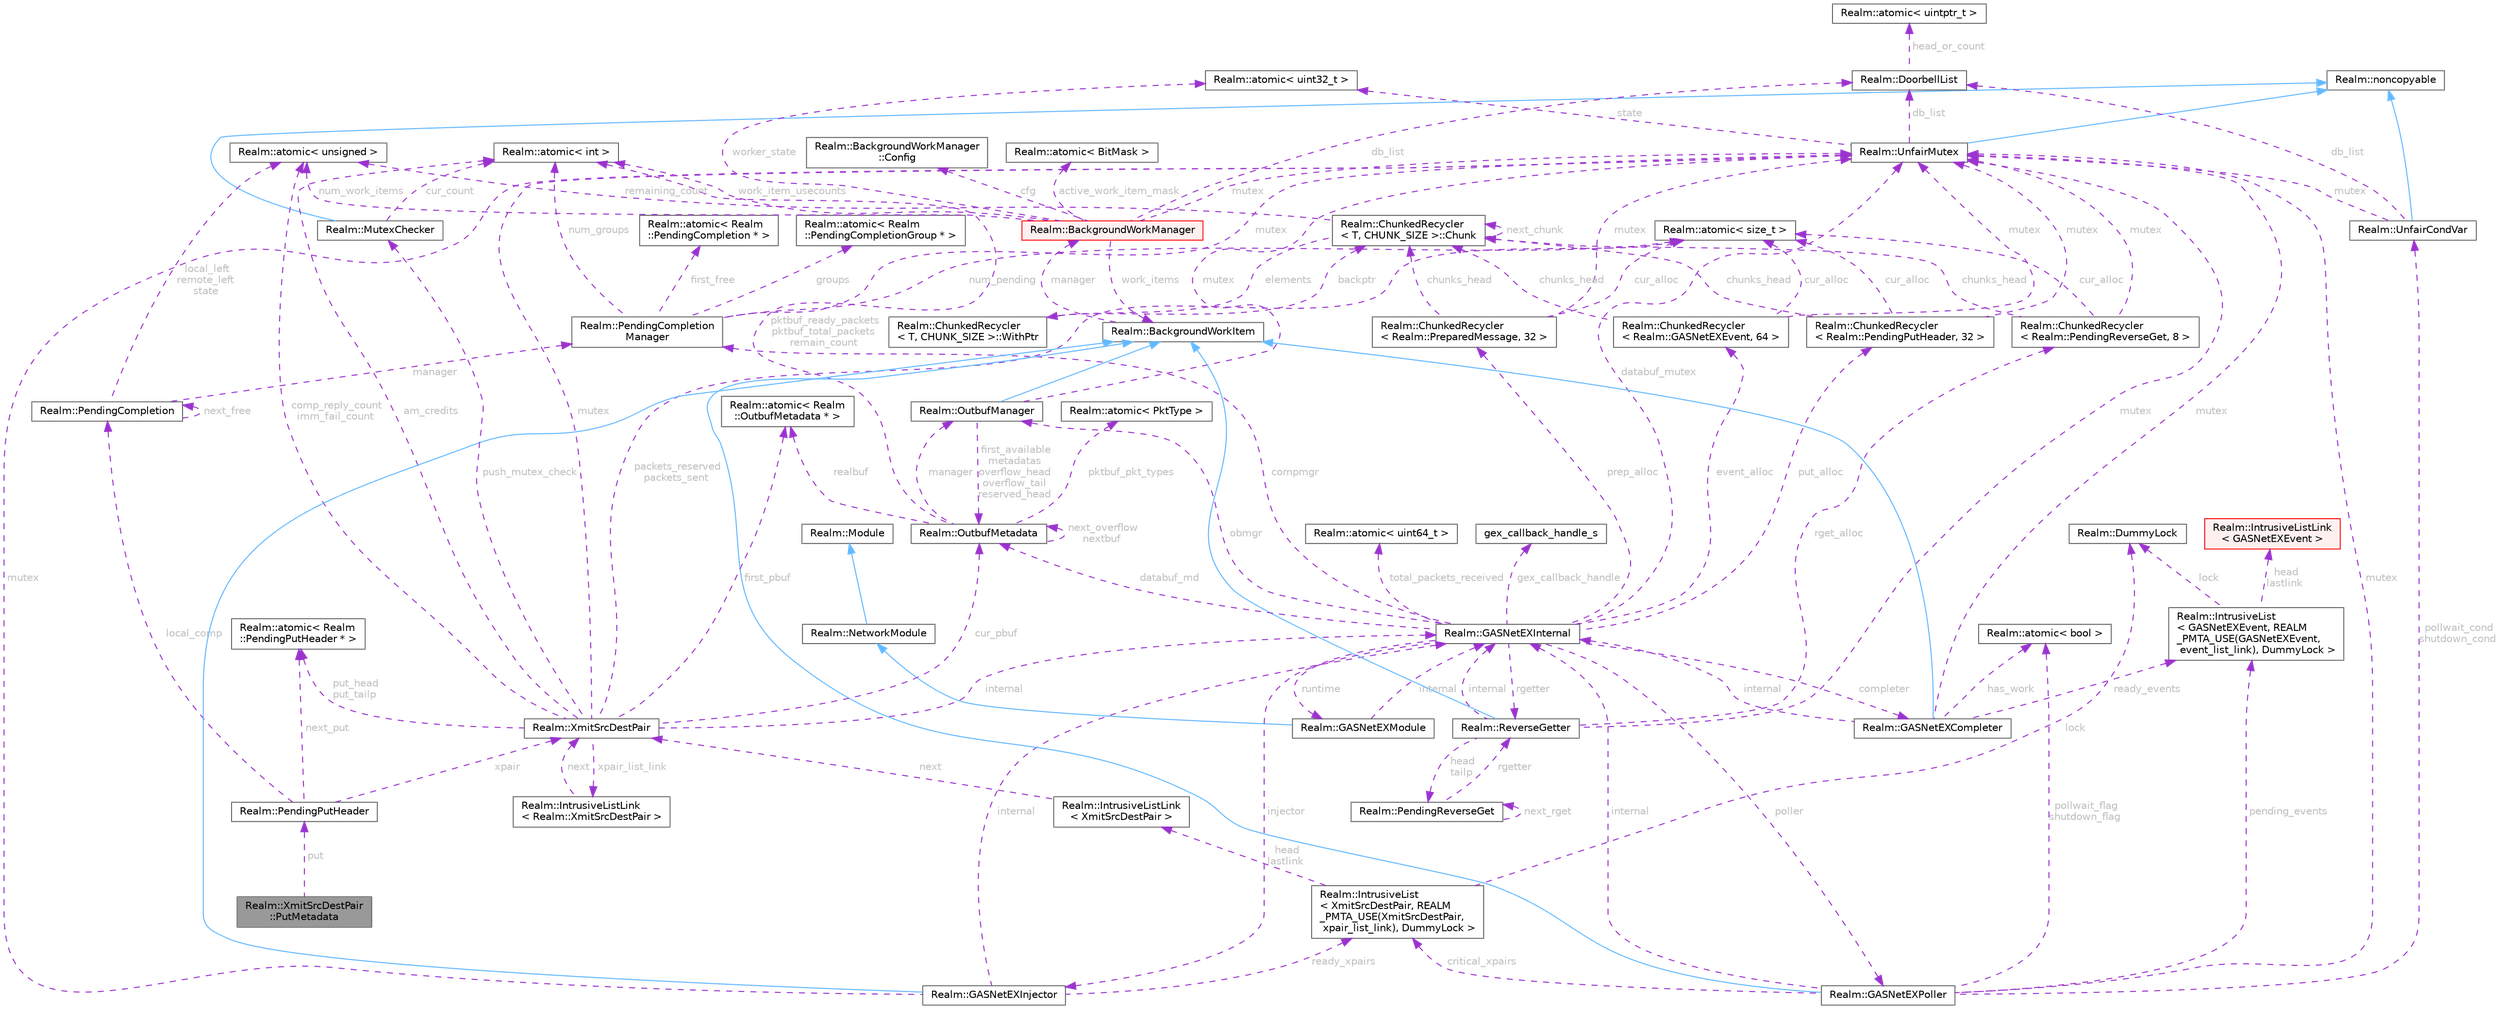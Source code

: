 digraph "Realm::XmitSrcDestPair::PutMetadata"
{
 // LATEX_PDF_SIZE
  bgcolor="transparent";
  edge [fontname=Helvetica,fontsize=10,labelfontname=Helvetica,labelfontsize=10];
  node [fontname=Helvetica,fontsize=10,shape=box,height=0.2,width=0.4];
  Node1 [id="Node000001",label="Realm::XmitSrcDestPair\l::PutMetadata",height=0.2,width=0.4,color="gray40", fillcolor="grey60", style="filled", fontcolor="black",tooltip=" "];
  Node2 -> Node1 [id="edge1_Node000001_Node000002",dir="back",color="darkorchid3",style="dashed",tooltip=" ",label=" put",fontcolor="grey" ];
  Node2 [id="Node000002",label="Realm::PendingPutHeader",height=0.2,width=0.4,color="gray40", fillcolor="white", style="filled",URL="$structRealm_1_1PendingPutHeader.html",tooltip=" "];
  Node3 -> Node2 [id="edge2_Node000002_Node000003",dir="back",color="darkorchid3",style="dashed",tooltip=" ",label=" local_comp",fontcolor="grey" ];
  Node3 [id="Node000003",label="Realm::PendingCompletion",height=0.2,width=0.4,color="gray40", fillcolor="white", style="filled",URL="$classRealm_1_1PendingCompletion.html",tooltip=" "];
  Node3 -> Node3 [id="edge3_Node000003_Node000003",dir="back",color="darkorchid3",style="dashed",tooltip=" ",label=" next_free",fontcolor="grey" ];
  Node4 -> Node3 [id="edge4_Node000003_Node000004",dir="back",color="darkorchid3",style="dashed",tooltip=" ",label=" manager",fontcolor="grey" ];
  Node4 [id="Node000004",label="Realm::PendingCompletion\lManager",height=0.2,width=0.4,color="gray40", fillcolor="white", style="filled",URL="$classRealm_1_1PendingCompletionManager.html",tooltip=" "];
  Node5 -> Node4 [id="edge5_Node000004_Node000005",dir="back",color="darkorchid3",style="dashed",tooltip=" ",label=" mutex",fontcolor="grey" ];
  Node5 [id="Node000005",label="Realm::UnfairMutex",height=0.2,width=0.4,color="gray40", fillcolor="white", style="filled",URL="$classRealm_1_1UnfairMutex.html",tooltip=" "];
  Node6 -> Node5 [id="edge6_Node000005_Node000006",dir="back",color="steelblue1",style="solid",tooltip=" "];
  Node6 [id="Node000006",label="Realm::noncopyable",height=0.2,width=0.4,color="gray40", fillcolor="white", style="filled",URL="$classRealm_1_1noncopyable.html",tooltip=" "];
  Node7 -> Node5 [id="edge7_Node000005_Node000007",dir="back",color="darkorchid3",style="dashed",tooltip=" ",label=" state",fontcolor="grey" ];
  Node7 [id="Node000007",label="Realm::atomic\< uint32_t \>",height=0.2,width=0.4,color="gray40", fillcolor="white", style="filled",URL="$classRealm_1_1atomic.html",tooltip=" "];
  Node8 -> Node5 [id="edge8_Node000005_Node000008",dir="back",color="darkorchid3",style="dashed",tooltip=" ",label=" db_list",fontcolor="grey" ];
  Node8 [id="Node000008",label="Realm::DoorbellList",height=0.2,width=0.4,color="gray40", fillcolor="white", style="filled",URL="$classRealm_1_1DoorbellList.html",tooltip=" "];
  Node9 -> Node8 [id="edge9_Node000008_Node000009",dir="back",color="darkorchid3",style="dashed",tooltip=" ",label=" head_or_count",fontcolor="grey" ];
  Node9 [id="Node000009",label="Realm::atomic\< uintptr_t \>",height=0.2,width=0.4,color="gray40", fillcolor="white", style="filled",URL="$classRealm_1_1atomic.html",tooltip=" "];
  Node10 -> Node4 [id="edge10_Node000004_Node000010",dir="back",color="darkorchid3",style="dashed",tooltip=" ",label=" first_free",fontcolor="grey" ];
  Node10 [id="Node000010",label="Realm::atomic\< Realm\l::PendingCompletion * \>",height=0.2,width=0.4,color="gray40", fillcolor="white", style="filled",URL="$classRealm_1_1atomic.html",tooltip=" "];
  Node11 -> Node4 [id="edge11_Node000004_Node000011",dir="back",color="darkorchid3",style="dashed",tooltip=" ",label=" num_groups",fontcolor="grey" ];
  Node11 [id="Node000011",label="Realm::atomic\< int \>",height=0.2,width=0.4,color="gray40", fillcolor="white", style="filled",URL="$classRealm_1_1atomic.html",tooltip=" "];
  Node12 -> Node4 [id="edge12_Node000004_Node000012",dir="back",color="darkorchid3",style="dashed",tooltip=" ",label=" groups",fontcolor="grey" ];
  Node12 [id="Node000012",label="Realm::atomic\< Realm\l::PendingCompletionGroup * \>",height=0.2,width=0.4,color="gray40", fillcolor="white", style="filled",URL="$classRealm_1_1atomic.html",tooltip=" "];
  Node13 -> Node4 [id="edge13_Node000004_Node000013",dir="back",color="darkorchid3",style="dashed",tooltip=" ",label=" num_pending",fontcolor="grey" ];
  Node13 [id="Node000013",label="Realm::atomic\< size_t \>",height=0.2,width=0.4,color="gray40", fillcolor="white", style="filled",URL="$classRealm_1_1atomic.html",tooltip=" "];
  Node14 -> Node3 [id="edge14_Node000003_Node000014",dir="back",color="darkorchid3",style="dashed",tooltip=" ",label=" local_left\nremote_left\nstate",fontcolor="grey" ];
  Node14 [id="Node000014",label="Realm::atomic\< unsigned \>",height=0.2,width=0.4,color="gray40", fillcolor="white", style="filled",URL="$classRealm_1_1atomic.html",tooltip=" "];
  Node15 -> Node2 [id="edge15_Node000002_Node000015",dir="back",color="darkorchid3",style="dashed",tooltip=" ",label=" xpair",fontcolor="grey" ];
  Node15 [id="Node000015",label="Realm::XmitSrcDestPair",height=0.2,width=0.4,color="gray40", fillcolor="white", style="filled",URL="$classRealm_1_1XmitSrcDestPair.html",tooltip=" "];
  Node16 -> Node15 [id="edge16_Node000015_Node000016",dir="back",color="darkorchid3",style="dashed",tooltip=" ",label=" xpair_list_link",fontcolor="grey" ];
  Node16 [id="Node000016",label="Realm::IntrusiveListLink\l\< Realm::XmitSrcDestPair \>",height=0.2,width=0.4,color="gray40", fillcolor="white", style="filled",URL="$structRealm_1_1IntrusiveListLink.html",tooltip=" "];
  Node15 -> Node16 [id="edge17_Node000016_Node000015",dir="back",color="darkorchid3",style="dashed",tooltip=" ",label=" next",fontcolor="grey" ];
  Node17 -> Node15 [id="edge18_Node000015_Node000017",dir="back",color="darkorchid3",style="dashed",tooltip=" ",label=" internal",fontcolor="grey" ];
  Node17 [id="Node000017",label="Realm::GASNetEXInternal",height=0.2,width=0.4,color="gray40", fillcolor="white", style="filled",URL="$classRealm_1_1GASNetEXInternal.html",tooltip=" "];
  Node18 -> Node17 [id="edge19_Node000017_Node000018",dir="back",color="darkorchid3",style="dashed",tooltip=" ",label=" runtime",fontcolor="grey" ];
  Node18 [id="Node000018",label="Realm::GASNetEXModule",height=0.2,width=0.4,color="gray40", fillcolor="white", style="filled",URL="$classRealm_1_1GASNetEXModule.html",tooltip=" "];
  Node19 -> Node18 [id="edge20_Node000018_Node000019",dir="back",color="steelblue1",style="solid",tooltip=" "];
  Node19 [id="Node000019",label="Realm::NetworkModule",height=0.2,width=0.4,color="gray40", fillcolor="white", style="filled",URL="$classRealm_1_1NetworkModule.html",tooltip=" "];
  Node20 -> Node19 [id="edge21_Node000019_Node000020",dir="back",color="steelblue1",style="solid",tooltip=" "];
  Node20 [id="Node000020",label="Realm::Module",height=0.2,width=0.4,color="gray40", fillcolor="white", style="filled",URL="$classRealm_1_1Module.html",tooltip=" "];
  Node17 -> Node18 [id="edge22_Node000018_Node000017",dir="back",color="darkorchid3",style="dashed",tooltip=" ",label=" internal",fontcolor="grey" ];
  Node21 -> Node17 [id="edge23_Node000017_Node000021",dir="back",color="darkorchid3",style="dashed",tooltip=" ",label=" poller",fontcolor="grey" ];
  Node21 [id="Node000021",label="Realm::GASNetEXPoller",height=0.2,width=0.4,color="gray40", fillcolor="white", style="filled",URL="$classRealm_1_1GASNetEXPoller.html",tooltip=" "];
  Node22 -> Node21 [id="edge24_Node000021_Node000022",dir="back",color="steelblue1",style="solid",tooltip=" "];
  Node22 [id="Node000022",label="Realm::BackgroundWorkItem",height=0.2,width=0.4,color="gray40", fillcolor="white", style="filled",URL="$classRealm_1_1BackgroundWorkItem.html",tooltip=" "];
  Node23 -> Node22 [id="edge25_Node000022_Node000023",dir="back",color="darkorchid3",style="dashed",tooltip=" ",label=" manager",fontcolor="grey" ];
  Node23 [id="Node000023",label="Realm::BackgroundWorkManager",height=0.2,width=0.4,color="red", fillcolor="#FFF0F0", style="filled",URL="$classRealm_1_1BackgroundWorkManager.html",tooltip=" "];
  Node24 -> Node23 [id="edge26_Node000023_Node000024",dir="back",color="darkorchid3",style="dashed",tooltip=" ",label=" cfg",fontcolor="grey" ];
  Node24 [id="Node000024",label="Realm::BackgroundWorkManager\l::Config",height=0.2,width=0.4,color="gray40", fillcolor="white", style="filled",URL="$structRealm_1_1BackgroundWorkManager_1_1Config.html",tooltip=" "];
  Node5 -> Node23 [id="edge27_Node000023_Node000005",dir="back",color="darkorchid3",style="dashed",tooltip=" ",label=" mutex",fontcolor="grey" ];
  Node14 -> Node23 [id="edge28_Node000023_Node000014",dir="back",color="darkorchid3",style="dashed",tooltip=" ",label=" num_work_items",fontcolor="grey" ];
  Node25 -> Node23 [id="edge29_Node000023_Node000025",dir="back",color="darkorchid3",style="dashed",tooltip=" ",label=" active_work_item_mask",fontcolor="grey" ];
  Node25 [id="Node000025",label="Realm::atomic\< BitMask \>",height=0.2,width=0.4,color="gray40", fillcolor="white", style="filled",URL="$classRealm_1_1atomic.html",tooltip=" "];
  Node11 -> Node23 [id="edge30_Node000023_Node000011",dir="back",color="darkorchid3",style="dashed",tooltip=" ",label=" work_item_usecounts",fontcolor="grey" ];
  Node22 -> Node23 [id="edge31_Node000023_Node000022",dir="back",color="darkorchid3",style="dashed",tooltip=" ",label=" work_items",fontcolor="grey" ];
  Node7 -> Node23 [id="edge32_Node000023_Node000007",dir="back",color="darkorchid3",style="dashed",tooltip=" ",label=" worker_state",fontcolor="grey" ];
  Node8 -> Node23 [id="edge33_Node000023_Node000008",dir="back",color="darkorchid3",style="dashed",tooltip=" ",label=" db_list",fontcolor="grey" ];
  Node17 -> Node21 [id="edge34_Node000021_Node000017",dir="back",color="darkorchid3",style="dashed",tooltip=" ",label=" internal",fontcolor="grey" ];
  Node5 -> Node21 [id="edge35_Node000021_Node000005",dir="back",color="darkorchid3",style="dashed",tooltip=" ",label=" mutex",fontcolor="grey" ];
  Node28 -> Node21 [id="edge36_Node000021_Node000028",dir="back",color="darkorchid3",style="dashed",tooltip=" ",label=" pollwait_flag\nshutdown_flag",fontcolor="grey" ];
  Node28 [id="Node000028",label="Realm::atomic\< bool \>",height=0.2,width=0.4,color="gray40", fillcolor="white", style="filled",URL="$classRealm_1_1atomic.html",tooltip=" "];
  Node29 -> Node21 [id="edge37_Node000021_Node000029",dir="back",color="darkorchid3",style="dashed",tooltip=" ",label=" pollwait_cond\nshutdown_cond",fontcolor="grey" ];
  Node29 [id="Node000029",label="Realm::UnfairCondVar",height=0.2,width=0.4,color="gray40", fillcolor="white", style="filled",URL="$classRealm_1_1UnfairCondVar.html",tooltip=" "];
  Node6 -> Node29 [id="edge38_Node000029_Node000006",dir="back",color="steelblue1",style="solid",tooltip=" "];
  Node5 -> Node29 [id="edge39_Node000029_Node000005",dir="back",color="darkorchid3",style="dashed",tooltip=" ",label=" mutex",fontcolor="grey" ];
  Node8 -> Node29 [id="edge40_Node000029_Node000008",dir="back",color="darkorchid3",style="dashed",tooltip=" ",label=" db_list",fontcolor="grey" ];
  Node30 -> Node21 [id="edge41_Node000021_Node000030",dir="back",color="darkorchid3",style="dashed",tooltip=" ",label=" critical_xpairs",fontcolor="grey" ];
  Node30 [id="Node000030",label="Realm::IntrusiveList\l\< XmitSrcDestPair, REALM\l_PMTA_USE(XmitSrcDestPair,\l xpair_list_link), DummyLock \>",height=0.2,width=0.4,color="gray40", fillcolor="white", style="filled",URL="$classRealm_1_1IntrusiveList.html",tooltip=" "];
  Node31 -> Node30 [id="edge42_Node000030_Node000031",dir="back",color="darkorchid3",style="dashed",tooltip=" ",label=" lock",fontcolor="grey" ];
  Node31 [id="Node000031",label="Realm::DummyLock",height=0.2,width=0.4,color="gray40", fillcolor="white", style="filled",URL="$classRealm_1_1DummyLock.html",tooltip=" "];
  Node32 -> Node30 [id="edge43_Node000030_Node000032",dir="back",color="darkorchid3",style="dashed",tooltip=" ",label=" head\nlastlink",fontcolor="grey" ];
  Node32 [id="Node000032",label="Realm::IntrusiveListLink\l\< XmitSrcDestPair \>",height=0.2,width=0.4,color="gray40", fillcolor="white", style="filled",URL="$structRealm_1_1IntrusiveListLink.html",tooltip=" "];
  Node15 -> Node32 [id="edge44_Node000032_Node000015",dir="back",color="darkorchid3",style="dashed",tooltip=" ",label=" next",fontcolor="grey" ];
  Node33 -> Node21 [id="edge45_Node000021_Node000033",dir="back",color="darkorchid3",style="dashed",tooltip=" ",label=" pending_events",fontcolor="grey" ];
  Node33 [id="Node000033",label="Realm::IntrusiveList\l\< GASNetEXEvent, REALM\l_PMTA_USE(GASNetEXEvent,\l event_list_link), DummyLock \>",height=0.2,width=0.4,color="gray40", fillcolor="white", style="filled",URL="$classRealm_1_1IntrusiveList.html",tooltip=" "];
  Node31 -> Node33 [id="edge46_Node000033_Node000031",dir="back",color="darkorchid3",style="dashed",tooltip=" ",label=" lock",fontcolor="grey" ];
  Node34 -> Node33 [id="edge47_Node000033_Node000034",dir="back",color="darkorchid3",style="dashed",tooltip=" ",label=" head\nlastlink",fontcolor="grey" ];
  Node34 [id="Node000034",label="Realm::IntrusiveListLink\l\< GASNetEXEvent \>",height=0.2,width=0.4,color="red", fillcolor="#FFF0F0", style="filled",URL="$structRealm_1_1IntrusiveListLink.html",tooltip=" "];
  Node46 -> Node17 [id="edge48_Node000017_Node000046",dir="back",color="darkorchid3",style="dashed",tooltip=" ",label=" injector",fontcolor="grey" ];
  Node46 [id="Node000046",label="Realm::GASNetEXInjector",height=0.2,width=0.4,color="gray40", fillcolor="white", style="filled",URL="$classRealm_1_1GASNetEXInjector.html",tooltip=" "];
  Node22 -> Node46 [id="edge49_Node000046_Node000022",dir="back",color="steelblue1",style="solid",tooltip=" "];
  Node17 -> Node46 [id="edge50_Node000046_Node000017",dir="back",color="darkorchid3",style="dashed",tooltip=" ",label=" internal",fontcolor="grey" ];
  Node5 -> Node46 [id="edge51_Node000046_Node000005",dir="back",color="darkorchid3",style="dashed",tooltip=" ",label=" mutex",fontcolor="grey" ];
  Node30 -> Node46 [id="edge52_Node000046_Node000030",dir="back",color="darkorchid3",style="dashed",tooltip=" ",label=" ready_xpairs",fontcolor="grey" ];
  Node47 -> Node17 [id="edge53_Node000017_Node000047",dir="back",color="darkorchid3",style="dashed",tooltip=" ",label=" completer",fontcolor="grey" ];
  Node47 [id="Node000047",label="Realm::GASNetEXCompleter",height=0.2,width=0.4,color="gray40", fillcolor="white", style="filled",URL="$classRealm_1_1GASNetEXCompleter.html",tooltip=" "];
  Node22 -> Node47 [id="edge54_Node000047_Node000022",dir="back",color="steelblue1",style="solid",tooltip=" "];
  Node17 -> Node47 [id="edge55_Node000047_Node000017",dir="back",color="darkorchid3",style="dashed",tooltip=" ",label=" internal",fontcolor="grey" ];
  Node5 -> Node47 [id="edge56_Node000047_Node000005",dir="back",color="darkorchid3",style="dashed",tooltip=" ",label=" mutex",fontcolor="grey" ];
  Node28 -> Node47 [id="edge57_Node000047_Node000028",dir="back",color="darkorchid3",style="dashed",tooltip=" ",label=" has_work",fontcolor="grey" ];
  Node33 -> Node47 [id="edge58_Node000047_Node000033",dir="back",color="darkorchid3",style="dashed",tooltip=" ",label=" ready_events",fontcolor="grey" ];
  Node42 -> Node17 [id="edge59_Node000017_Node000042",dir="back",color="darkorchid3",style="dashed",tooltip=" ",label=" rgetter",fontcolor="grey" ];
  Node42 [id="Node000042",label="Realm::ReverseGetter",height=0.2,width=0.4,color="gray40", fillcolor="white", style="filled",URL="$classRealm_1_1ReverseGetter.html",tooltip=" "];
  Node22 -> Node42 [id="edge60_Node000042_Node000022",dir="back",color="steelblue1",style="solid",tooltip=" "];
  Node17 -> Node42 [id="edge61_Node000042_Node000017",dir="back",color="darkorchid3",style="dashed",tooltip=" ",label=" internal",fontcolor="grey" ];
  Node5 -> Node42 [id="edge62_Node000042_Node000005",dir="back",color="darkorchid3",style="dashed",tooltip=" ",label=" mutex",fontcolor="grey" ];
  Node41 -> Node42 [id="edge63_Node000042_Node000041",dir="back",color="darkorchid3",style="dashed",tooltip=" ",label=" head\ntailp",fontcolor="grey" ];
  Node41 [id="Node000041",label="Realm::PendingReverseGet",height=0.2,width=0.4,color="gray40", fillcolor="white", style="filled",URL="$structRealm_1_1PendingReverseGet.html",tooltip=" "];
  Node42 -> Node41 [id="edge64_Node000041_Node000042",dir="back",color="darkorchid3",style="dashed",tooltip=" ",label=" rgetter",fontcolor="grey" ];
  Node41 -> Node41 [id="edge65_Node000041_Node000041",dir="back",color="darkorchid3",style="dashed",tooltip=" ",label=" next_rget",fontcolor="grey" ];
  Node43 -> Node42 [id="edge66_Node000042_Node000043",dir="back",color="darkorchid3",style="dashed",tooltip=" ",label=" rget_alloc",fontcolor="grey" ];
  Node43 [id="Node000043",label="Realm::ChunkedRecycler\l\< Realm::PendingReverseGet, 8 \>",height=0.2,width=0.4,color="gray40", fillcolor="white", style="filled",URL="$classRealm_1_1ChunkedRecycler.html",tooltip=" "];
  Node5 -> Node43 [id="edge67_Node000043_Node000005",dir="back",color="darkorchid3",style="dashed",tooltip=" ",label=" mutex",fontcolor="grey" ];
  Node44 -> Node43 [id="edge68_Node000043_Node000044",dir="back",color="darkorchid3",style="dashed",tooltip=" ",label=" chunks_head",fontcolor="grey" ];
  Node44 [id="Node000044",label="Realm::ChunkedRecycler\l\< T, CHUNK_SIZE \>::Chunk",height=0.2,width=0.4,color="gray40", fillcolor="white", style="filled",URL="$structRealm_1_1ChunkedRecycler_1_1Chunk.html",tooltip=" "];
  Node14 -> Node44 [id="edge69_Node000044_Node000014",dir="back",color="darkorchid3",style="dashed",tooltip=" ",label=" remaining_count",fontcolor="grey" ];
  Node44 -> Node44 [id="edge70_Node000044_Node000044",dir="back",color="darkorchid3",style="dashed",tooltip=" ",label=" next_chunk",fontcolor="grey" ];
  Node45 -> Node44 [id="edge71_Node000044_Node000045",dir="back",color="darkorchid3",style="dashed",tooltip=" ",label=" elements",fontcolor="grey" ];
  Node45 [id="Node000045",label="Realm::ChunkedRecycler\l\< T, CHUNK_SIZE \>::WithPtr",height=0.2,width=0.4,color="gray40", fillcolor="white", style="filled",URL="$structRealm_1_1ChunkedRecycler_1_1WithPtr.html",tooltip=" "];
  Node44 -> Node45 [id="edge72_Node000045_Node000044",dir="back",color="darkorchid3",style="dashed",tooltip=" ",label=" backptr",fontcolor="grey" ];
  Node13 -> Node43 [id="edge73_Node000043_Node000013",dir="back",color="darkorchid3",style="dashed",tooltip=" ",label=" cur_alloc",fontcolor="grey" ];
  Node4 -> Node17 [id="edge74_Node000017_Node000004",dir="back",color="darkorchid3",style="dashed",tooltip=" ",label=" compmgr",fontcolor="grey" ];
  Node38 -> Node17 [id="edge75_Node000017_Node000038",dir="back",color="darkorchid3",style="dashed",tooltip=" ",label=" obmgr",fontcolor="grey" ];
  Node38 [id="Node000038",label="Realm::OutbufManager",height=0.2,width=0.4,color="gray40", fillcolor="white", style="filled",URL="$classRealm_1_1OutbufManager.html",tooltip=" "];
  Node22 -> Node38 [id="edge76_Node000038_Node000022",dir="back",color="steelblue1",style="solid",tooltip=" "];
  Node37 -> Node38 [id="edge77_Node000038_Node000037",dir="back",color="darkorchid3",style="dashed",tooltip=" ",label=" first_available\nmetadatas\noverflow_head\noverflow_tail\nreserved_head",fontcolor="grey" ];
  Node37 [id="Node000037",label="Realm::OutbufMetadata",height=0.2,width=0.4,color="gray40", fillcolor="white", style="filled",URL="$classRealm_1_1OutbufMetadata.html",tooltip=" "];
  Node38 -> Node37 [id="edge78_Node000037_Node000038",dir="back",color="darkorchid3",style="dashed",tooltip=" ",label=" manager",fontcolor="grey" ];
  Node37 -> Node37 [id="edge79_Node000037_Node000037",dir="back",color="darkorchid3",style="dashed",tooltip=" ",label=" next_overflow\nnextbuf",fontcolor="grey" ];
  Node39 -> Node37 [id="edge80_Node000037_Node000039",dir="back",color="darkorchid3",style="dashed",tooltip=" ",label=" realbuf",fontcolor="grey" ];
  Node39 [id="Node000039",label="Realm::atomic\< Realm\l::OutbufMetadata * \>",height=0.2,width=0.4,color="gray40", fillcolor="white", style="filled",URL="$classRealm_1_1atomic.html",tooltip=" "];
  Node11 -> Node37 [id="edge81_Node000037_Node000011",dir="back",color="darkorchid3",style="dashed",tooltip=" ",label=" pktbuf_ready_packets\npktbuf_total_packets\nremain_count",fontcolor="grey" ];
  Node40 -> Node37 [id="edge82_Node000037_Node000040",dir="back",color="darkorchid3",style="dashed",tooltip=" ",label=" pktbuf_pkt_types",fontcolor="grey" ];
  Node40 [id="Node000040",label="Realm::atomic\< PktType \>",height=0.2,width=0.4,color="gray40", fillcolor="white", style="filled",URL="$classRealm_1_1atomic.html",tooltip=" "];
  Node5 -> Node38 [id="edge83_Node000038_Node000005",dir="back",color="darkorchid3",style="dashed",tooltip=" ",label=" mutex",fontcolor="grey" ];
  Node27 -> Node17 [id="edge84_Node000017_Node000027",dir="back",color="darkorchid3",style="dashed",tooltip=" ",label=" total_packets_received",fontcolor="grey" ];
  Node27 [id="Node000027",label="Realm::atomic\< uint64_t \>",height=0.2,width=0.4,color="gray40", fillcolor="white", style="filled",URL="$classRealm_1_1atomic.html",tooltip=" "];
  Node5 -> Node17 [id="edge85_Node000017_Node000005",dir="back",color="darkorchid3",style="dashed",tooltip=" ",label=" databuf_mutex",fontcolor="grey" ];
  Node37 -> Node17 [id="edge86_Node000017_Node000037",dir="back",color="darkorchid3",style="dashed",tooltip=" ",label=" databuf_md",fontcolor="grey" ];
  Node48 -> Node17 [id="edge87_Node000017_Node000048",dir="back",color="darkorchid3",style="dashed",tooltip=" ",label=" gex_callback_handle",fontcolor="grey" ];
  Node48 [id="Node000048",label="gex_callback_handle_s",height=0.2,width=0.4,color="gray40", fillcolor="white", style="filled",URL="$structgex__callback__handle__s.html",tooltip=" "];
  Node49 -> Node17 [id="edge88_Node000017_Node000049",dir="back",color="darkorchid3",style="dashed",tooltip=" ",label=" event_alloc",fontcolor="grey" ];
  Node49 [id="Node000049",label="Realm::ChunkedRecycler\l\< Realm::GASNetEXEvent, 64 \>",height=0.2,width=0.4,color="gray40", fillcolor="white", style="filled",URL="$classRealm_1_1ChunkedRecycler.html",tooltip=" "];
  Node5 -> Node49 [id="edge89_Node000049_Node000005",dir="back",color="darkorchid3",style="dashed",tooltip=" ",label=" mutex",fontcolor="grey" ];
  Node44 -> Node49 [id="edge90_Node000049_Node000044",dir="back",color="darkorchid3",style="dashed",tooltip=" ",label=" chunks_head",fontcolor="grey" ];
  Node13 -> Node49 [id="edge91_Node000049_Node000013",dir="back",color="darkorchid3",style="dashed",tooltip=" ",label=" cur_alloc",fontcolor="grey" ];
  Node50 -> Node17 [id="edge92_Node000017_Node000050",dir="back",color="darkorchid3",style="dashed",tooltip=" ",label=" prep_alloc",fontcolor="grey" ];
  Node50 [id="Node000050",label="Realm::ChunkedRecycler\l\< Realm::PreparedMessage, 32 \>",height=0.2,width=0.4,color="gray40", fillcolor="white", style="filled",URL="$classRealm_1_1ChunkedRecycler.html",tooltip=" "];
  Node5 -> Node50 [id="edge93_Node000050_Node000005",dir="back",color="darkorchid3",style="dashed",tooltip=" ",label=" mutex",fontcolor="grey" ];
  Node44 -> Node50 [id="edge94_Node000050_Node000044",dir="back",color="darkorchid3",style="dashed",tooltip=" ",label=" chunks_head",fontcolor="grey" ];
  Node13 -> Node50 [id="edge95_Node000050_Node000013",dir="back",color="darkorchid3",style="dashed",tooltip=" ",label=" cur_alloc",fontcolor="grey" ];
  Node51 -> Node17 [id="edge96_Node000017_Node000051",dir="back",color="darkorchid3",style="dashed",tooltip=" ",label=" put_alloc",fontcolor="grey" ];
  Node51 [id="Node000051",label="Realm::ChunkedRecycler\l\< Realm::PendingPutHeader, 32 \>",height=0.2,width=0.4,color="gray40", fillcolor="white", style="filled",URL="$classRealm_1_1ChunkedRecycler.html",tooltip=" "];
  Node5 -> Node51 [id="edge97_Node000051_Node000005",dir="back",color="darkorchid3",style="dashed",tooltip=" ",label=" mutex",fontcolor="grey" ];
  Node44 -> Node51 [id="edge98_Node000051_Node000044",dir="back",color="darkorchid3",style="dashed",tooltip=" ",label=" chunks_head",fontcolor="grey" ];
  Node13 -> Node51 [id="edge99_Node000051_Node000013",dir="back",color="darkorchid3",style="dashed",tooltip=" ",label=" cur_alloc",fontcolor="grey" ];
  Node13 -> Node15 [id="edge100_Node000015_Node000013",dir="back",color="darkorchid3",style="dashed",tooltip=" ",label=" packets_reserved\npackets_sent",fontcolor="grey" ];
  Node5 -> Node15 [id="edge101_Node000015_Node000005",dir="back",color="darkorchid3",style="dashed",tooltip=" ",label=" mutex",fontcolor="grey" ];
  Node52 -> Node15 [id="edge102_Node000015_Node000052",dir="back",color="darkorchid3",style="dashed",tooltip=" ",label=" push_mutex_check",fontcolor="grey" ];
  Node52 [id="Node000052",label="Realm::MutexChecker",height=0.2,width=0.4,color="gray40", fillcolor="white", style="filled",URL="$classRealm_1_1MutexChecker.html",tooltip=" "];
  Node6 -> Node52 [id="edge103_Node000052_Node000006",dir="back",color="steelblue1",style="solid",tooltip=" "];
  Node11 -> Node52 [id="edge104_Node000052_Node000011",dir="back",color="darkorchid3",style="dashed",tooltip=" ",label=" cur_count",fontcolor="grey" ];
  Node39 -> Node15 [id="edge105_Node000015_Node000039",dir="back",color="darkorchid3",style="dashed",tooltip=" ",label=" first_pbuf",fontcolor="grey" ];
  Node37 -> Node15 [id="edge106_Node000015_Node000037",dir="back",color="darkorchid3",style="dashed",tooltip=" ",label=" cur_pbuf",fontcolor="grey" ];
  Node14 -> Node15 [id="edge107_Node000015_Node000014",dir="back",color="darkorchid3",style="dashed",tooltip=" ",label=" comp_reply_count\nimm_fail_count",fontcolor="grey" ];
  Node53 -> Node15 [id="edge108_Node000015_Node000053",dir="back",color="darkorchid3",style="dashed",tooltip=" ",label=" put_head\nput_tailp",fontcolor="grey" ];
  Node53 [id="Node000053",label="Realm::atomic\< Realm\l::PendingPutHeader * \>",height=0.2,width=0.4,color="gray40", fillcolor="white", style="filled",URL="$classRealm_1_1atomic.html",tooltip=" "];
  Node11 -> Node15 [id="edge109_Node000015_Node000011",dir="back",color="darkorchid3",style="dashed",tooltip=" ",label=" am_credits",fontcolor="grey" ];
  Node53 -> Node2 [id="edge110_Node000002_Node000053",dir="back",color="darkorchid3",style="dashed",tooltip=" ",label=" next_put",fontcolor="grey" ];
}
